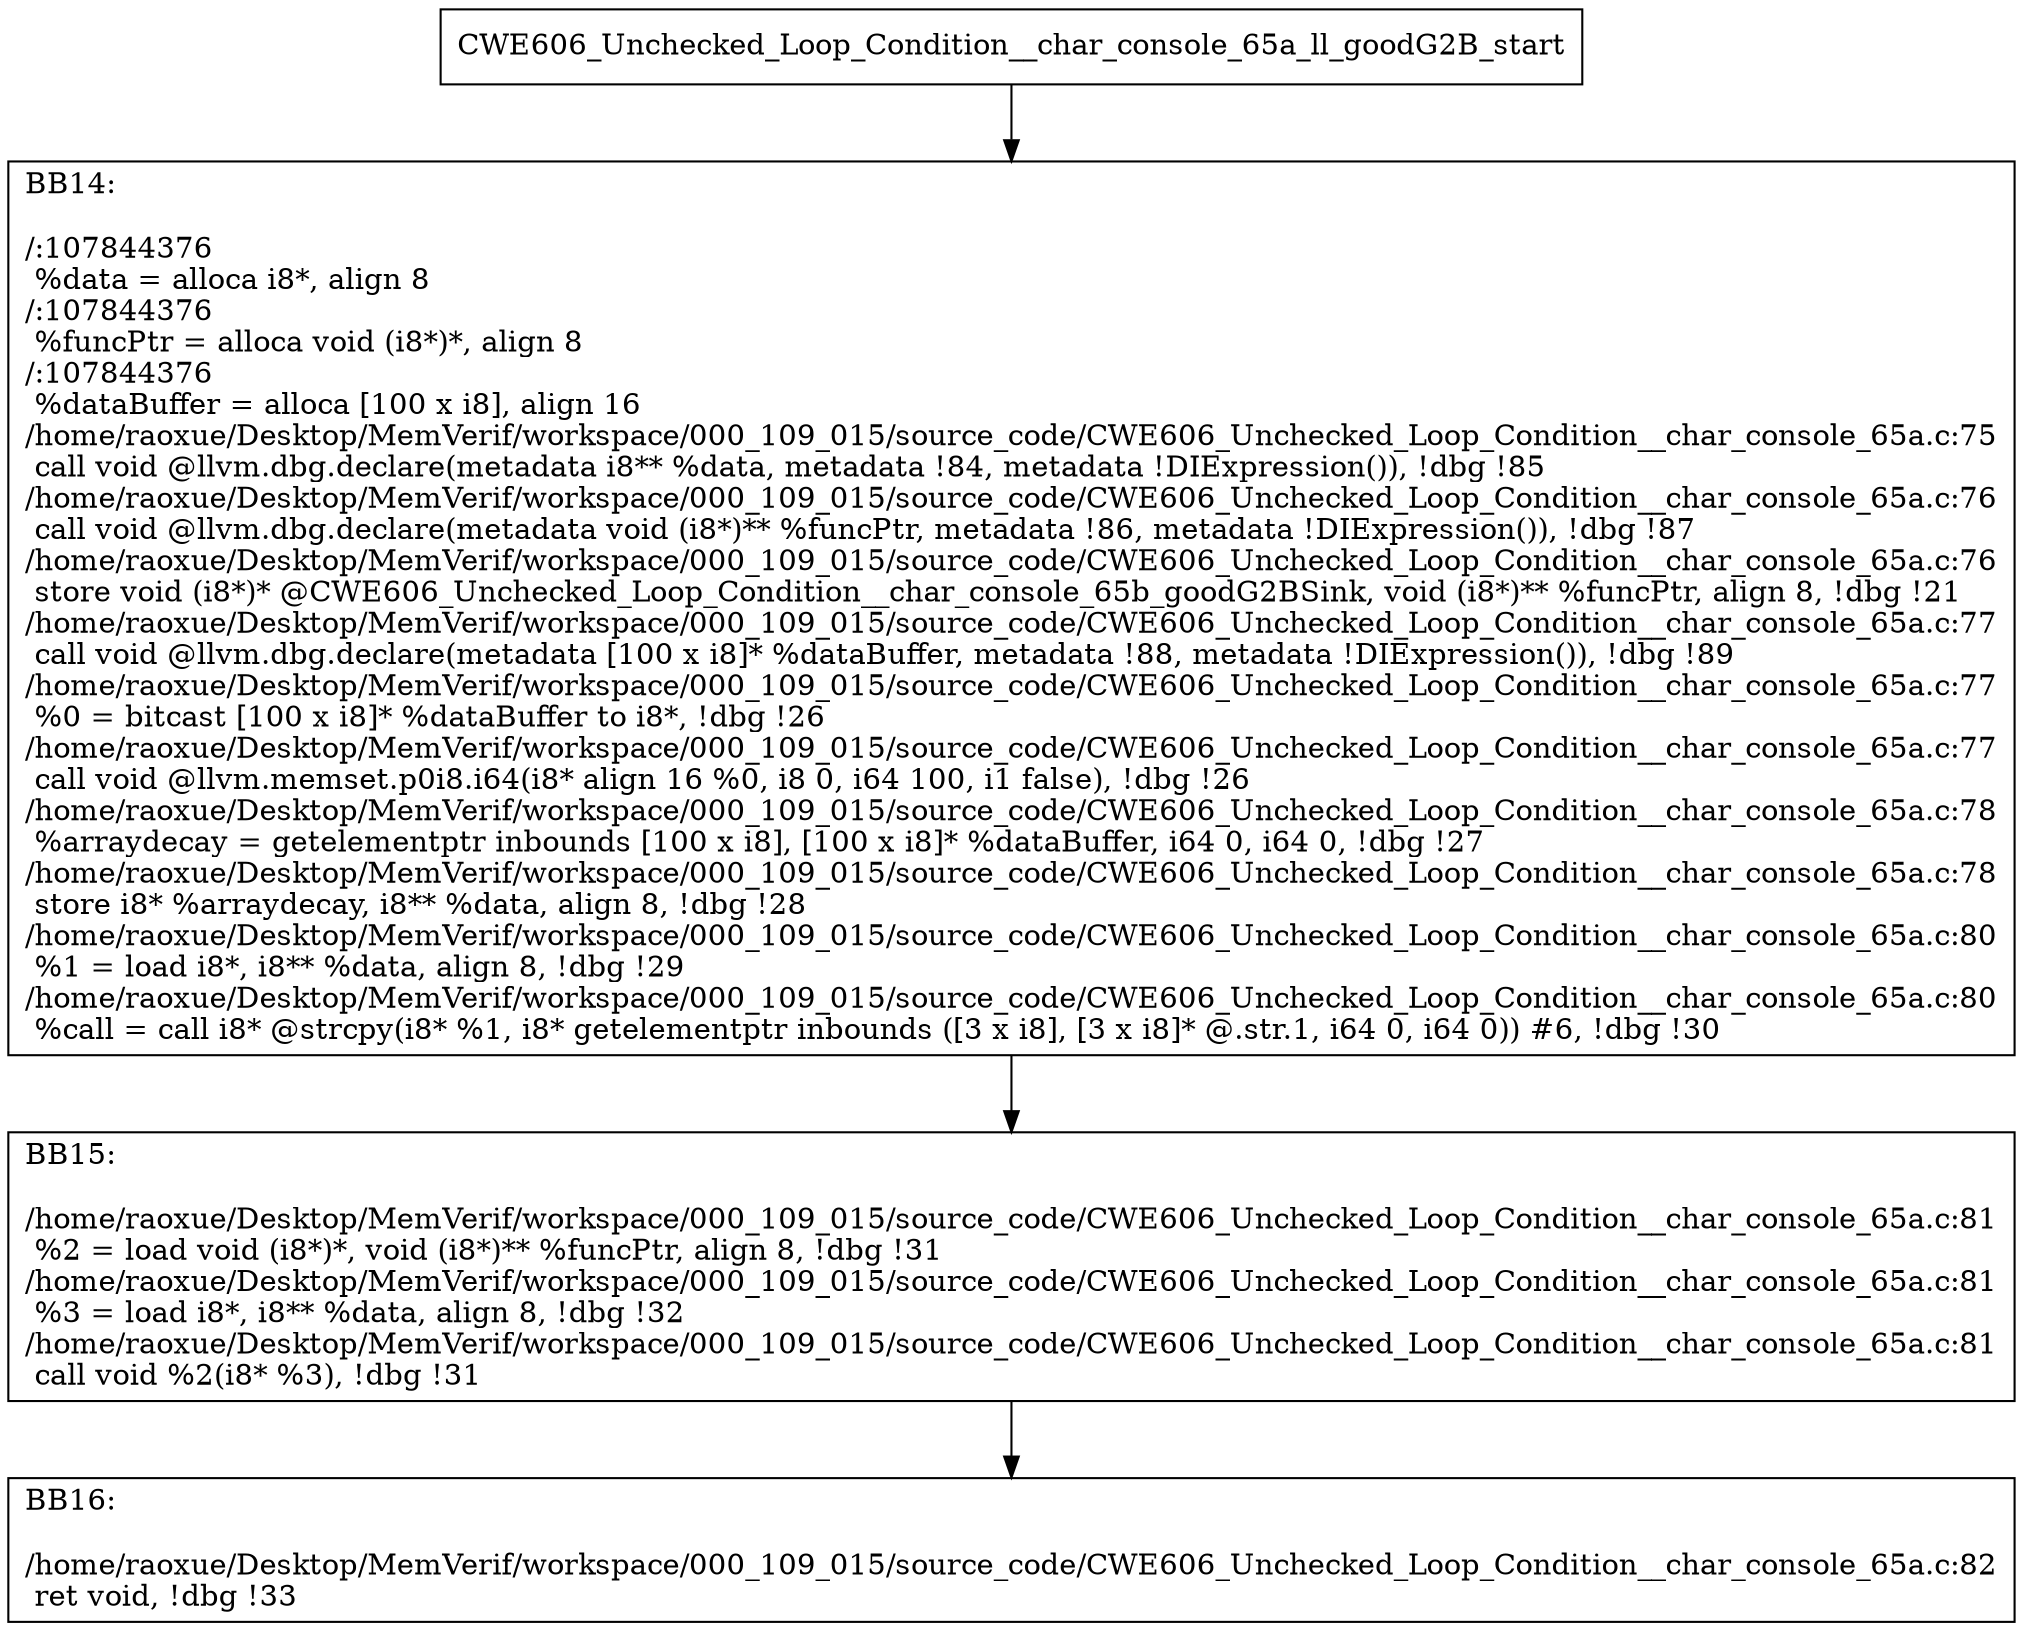 digraph "CFG for'CWE606_Unchecked_Loop_Condition__char_console_65a_ll_goodG2B' function" {
	BBCWE606_Unchecked_Loop_Condition__char_console_65a_ll_goodG2B_start[shape=record,label="{CWE606_Unchecked_Loop_Condition__char_console_65a_ll_goodG2B_start}"];
	BBCWE606_Unchecked_Loop_Condition__char_console_65a_ll_goodG2B_start-> CWE606_Unchecked_Loop_Condition__char_console_65a_ll_goodG2BBB14;
	CWE606_Unchecked_Loop_Condition__char_console_65a_ll_goodG2BBB14 [shape=record, label="{BB14:\l\l/:107844376\l
  %data = alloca i8*, align 8\l
/:107844376\l
  %funcPtr = alloca void (i8*)*, align 8\l
/:107844376\l
  %dataBuffer = alloca [100 x i8], align 16\l
/home/raoxue/Desktop/MemVerif/workspace/000_109_015/source_code/CWE606_Unchecked_Loop_Condition__char_console_65a.c:75\l
  call void @llvm.dbg.declare(metadata i8** %data, metadata !84, metadata !DIExpression()), !dbg !85\l
/home/raoxue/Desktop/MemVerif/workspace/000_109_015/source_code/CWE606_Unchecked_Loop_Condition__char_console_65a.c:76\l
  call void @llvm.dbg.declare(metadata void (i8*)** %funcPtr, metadata !86, metadata !DIExpression()), !dbg !87\l
/home/raoxue/Desktop/MemVerif/workspace/000_109_015/source_code/CWE606_Unchecked_Loop_Condition__char_console_65a.c:76\l
  store void (i8*)* @CWE606_Unchecked_Loop_Condition__char_console_65b_goodG2BSink, void (i8*)** %funcPtr, align 8, !dbg !21\l
/home/raoxue/Desktop/MemVerif/workspace/000_109_015/source_code/CWE606_Unchecked_Loop_Condition__char_console_65a.c:77\l
  call void @llvm.dbg.declare(metadata [100 x i8]* %dataBuffer, metadata !88, metadata !DIExpression()), !dbg !89\l
/home/raoxue/Desktop/MemVerif/workspace/000_109_015/source_code/CWE606_Unchecked_Loop_Condition__char_console_65a.c:77\l
  %0 = bitcast [100 x i8]* %dataBuffer to i8*, !dbg !26\l
/home/raoxue/Desktop/MemVerif/workspace/000_109_015/source_code/CWE606_Unchecked_Loop_Condition__char_console_65a.c:77\l
  call void @llvm.memset.p0i8.i64(i8* align 16 %0, i8 0, i64 100, i1 false), !dbg !26\l
/home/raoxue/Desktop/MemVerif/workspace/000_109_015/source_code/CWE606_Unchecked_Loop_Condition__char_console_65a.c:78\l
  %arraydecay = getelementptr inbounds [100 x i8], [100 x i8]* %dataBuffer, i64 0, i64 0, !dbg !27\l
/home/raoxue/Desktop/MemVerif/workspace/000_109_015/source_code/CWE606_Unchecked_Loop_Condition__char_console_65a.c:78\l
  store i8* %arraydecay, i8** %data, align 8, !dbg !28\l
/home/raoxue/Desktop/MemVerif/workspace/000_109_015/source_code/CWE606_Unchecked_Loop_Condition__char_console_65a.c:80\l
  %1 = load i8*, i8** %data, align 8, !dbg !29\l
/home/raoxue/Desktop/MemVerif/workspace/000_109_015/source_code/CWE606_Unchecked_Loop_Condition__char_console_65a.c:80\l
  %call = call i8* @strcpy(i8* %1, i8* getelementptr inbounds ([3 x i8], [3 x i8]* @.str.1, i64 0, i64 0)) #6, !dbg !30\l
}"];
	CWE606_Unchecked_Loop_Condition__char_console_65a_ll_goodG2BBB14-> CWE606_Unchecked_Loop_Condition__char_console_65a_ll_goodG2BBB15;
	CWE606_Unchecked_Loop_Condition__char_console_65a_ll_goodG2BBB15 [shape=record, label="{BB15:\l\l/home/raoxue/Desktop/MemVerif/workspace/000_109_015/source_code/CWE606_Unchecked_Loop_Condition__char_console_65a.c:81\l
  %2 = load void (i8*)*, void (i8*)** %funcPtr, align 8, !dbg !31\l
/home/raoxue/Desktop/MemVerif/workspace/000_109_015/source_code/CWE606_Unchecked_Loop_Condition__char_console_65a.c:81\l
  %3 = load i8*, i8** %data, align 8, !dbg !32\l
/home/raoxue/Desktop/MemVerif/workspace/000_109_015/source_code/CWE606_Unchecked_Loop_Condition__char_console_65a.c:81\l
  call void %2(i8* %3), !dbg !31\l
}"];
	CWE606_Unchecked_Loop_Condition__char_console_65a_ll_goodG2BBB15-> CWE606_Unchecked_Loop_Condition__char_console_65a_ll_goodG2BBB16;
	CWE606_Unchecked_Loop_Condition__char_console_65a_ll_goodG2BBB16 [shape=record, label="{BB16:\l\l/home/raoxue/Desktop/MemVerif/workspace/000_109_015/source_code/CWE606_Unchecked_Loop_Condition__char_console_65a.c:82\l
  ret void, !dbg !33\l
}"];
}
